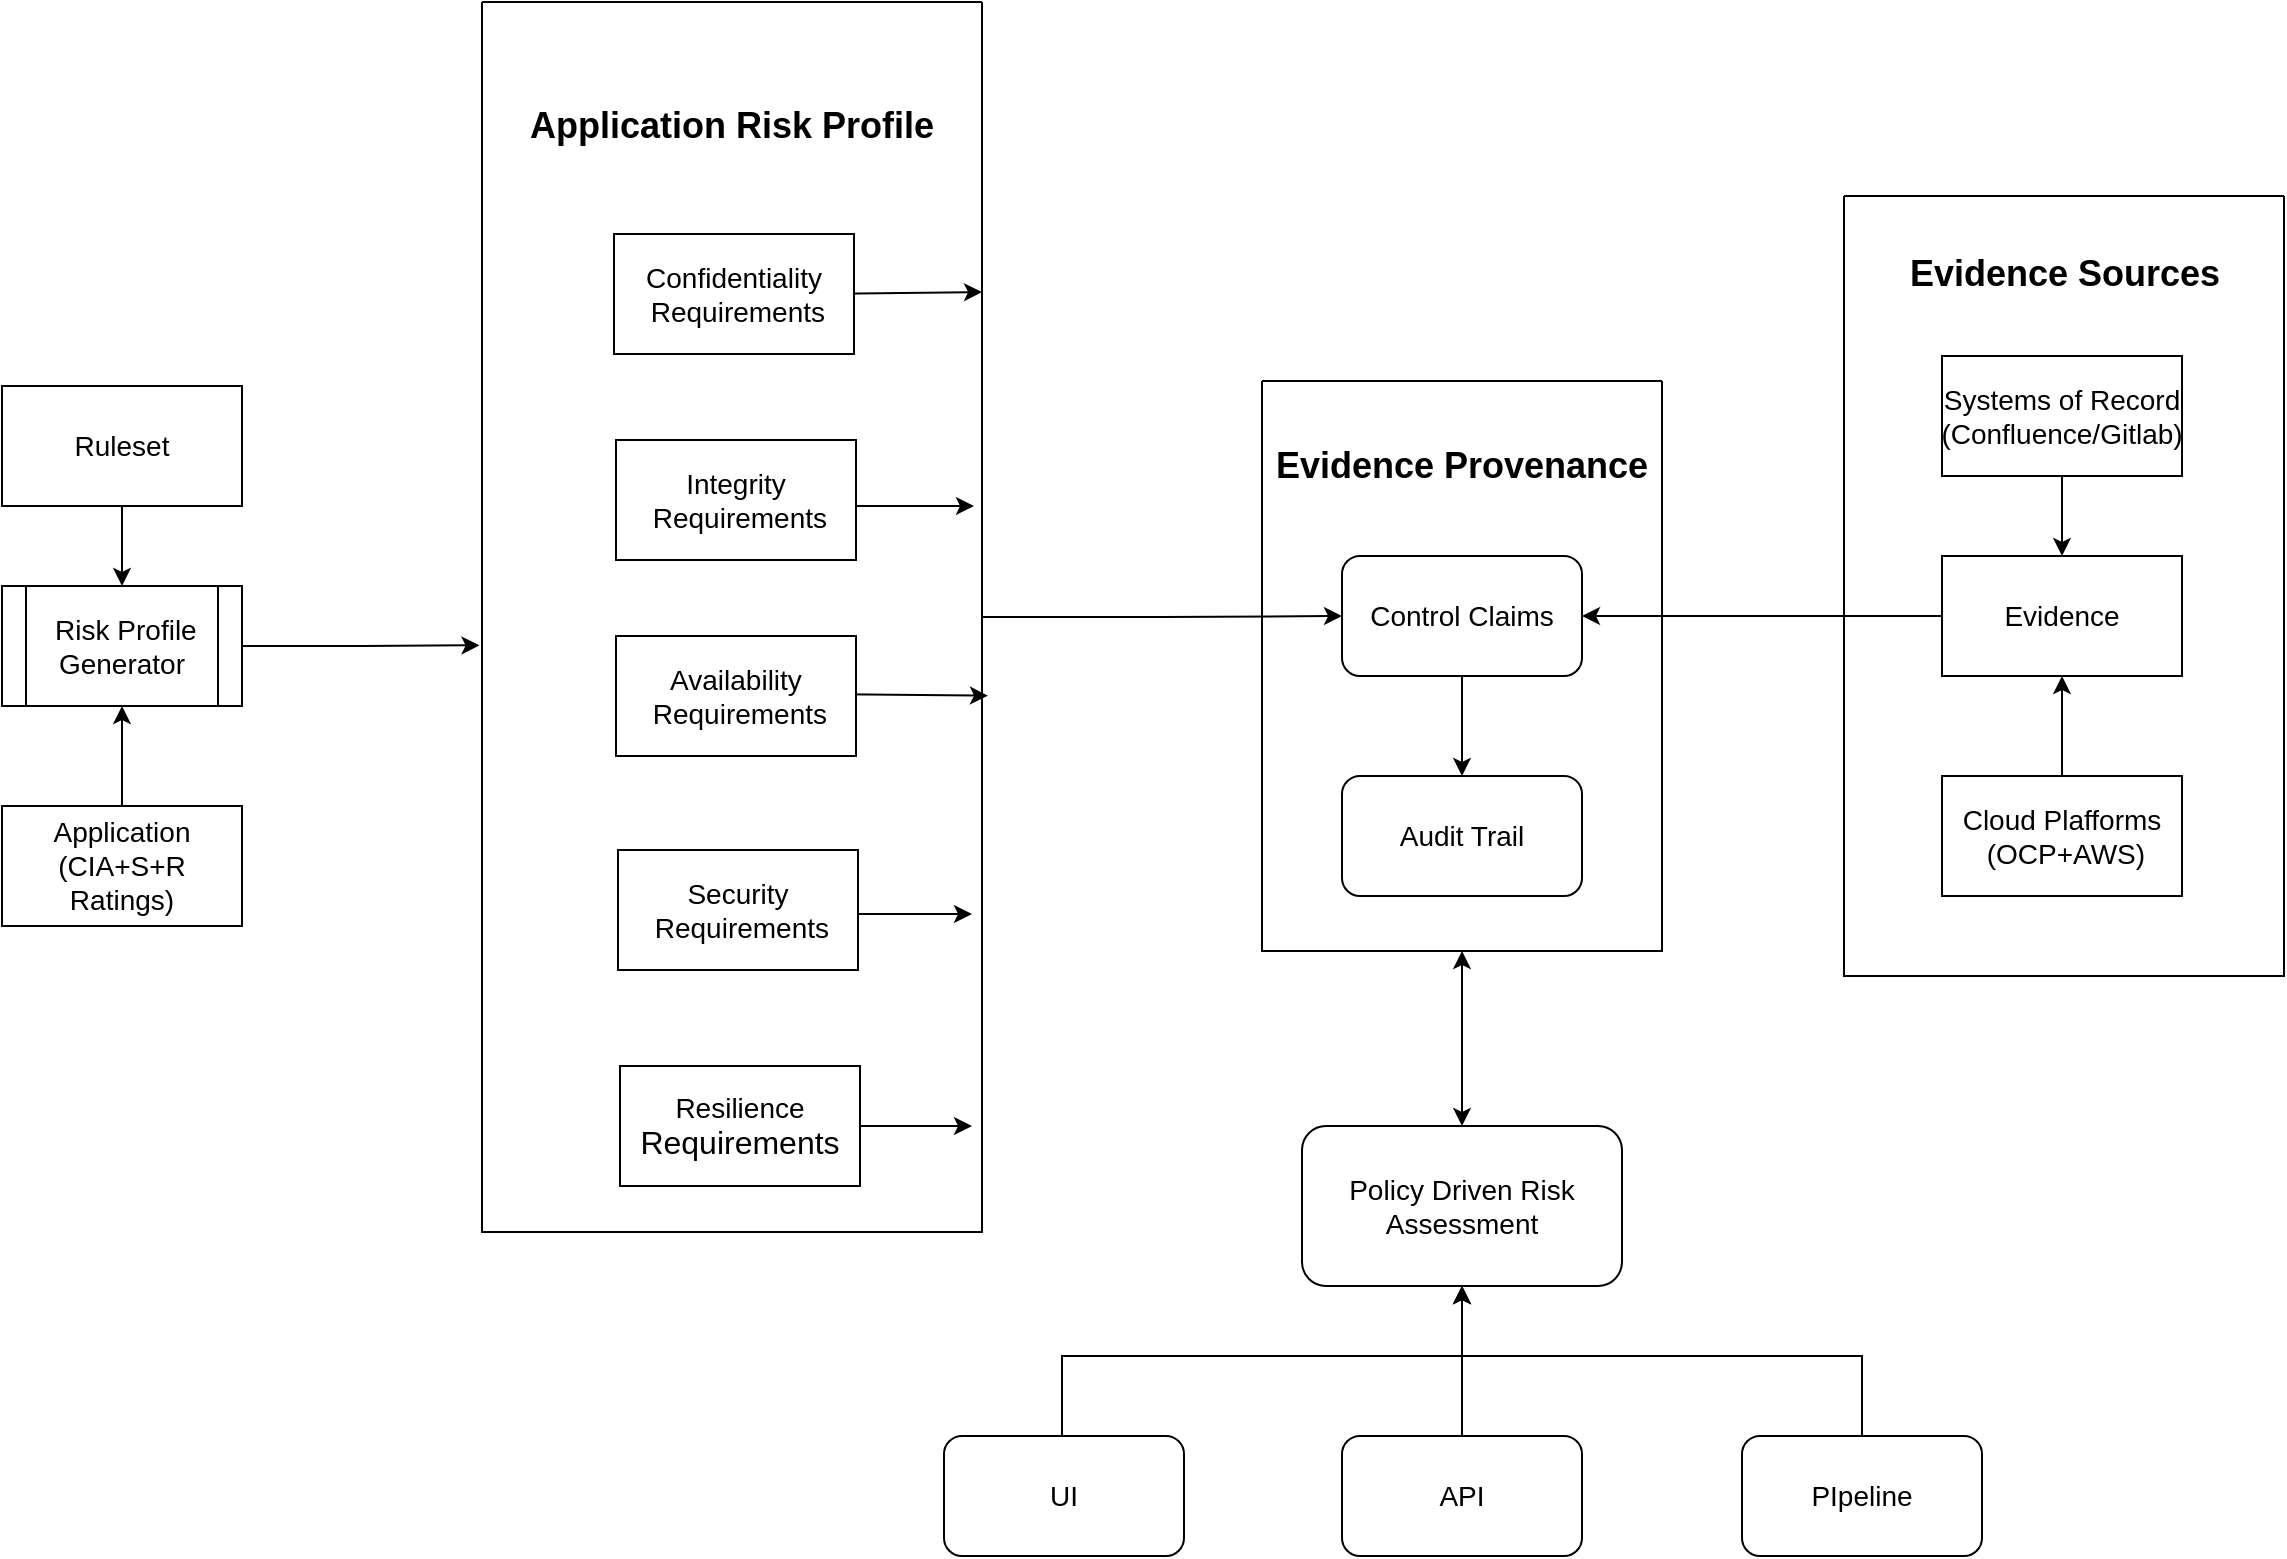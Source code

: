 <mxfile version="28.1.2">
  <diagram name="Page-1" id="lJcdyZTlQpT6aCX-X_ky">
    <mxGraphModel dx="1731" dy="774" grid="1" gridSize="10" guides="1" tooltips="1" connect="1" arrows="1" fold="1" page="1" pageScale="1" pageWidth="850" pageHeight="1100" math="0" shadow="0">
      <root>
        <mxCell id="0" />
        <mxCell id="1" parent="0" />
        <mxCell id="wtUx1DbopO7G4ZG8eznc-2" value="&lt;font style=&quot;font-size: 14px;&quot;&gt;&amp;nbsp;Risk Profile&lt;/font&gt;&lt;div&gt;&lt;font style=&quot;font-size: 14px;&quot;&gt;Generator&lt;/font&gt;&lt;/div&gt;" style="shape=process;whiteSpace=wrap;html=1;backgroundOutline=1;" parent="1" vertex="1">
          <mxGeometry x="60" y="335" width="120" height="60" as="geometry" />
        </mxCell>
        <mxCell id="wtUx1DbopO7G4ZG8eznc-10" value="" style="edgeStyle=orthogonalEdgeStyle;rounded=0;orthogonalLoop=1;jettySize=auto;html=1;" parent="1" source="wtUx1DbopO7G4ZG8eznc-4" target="wtUx1DbopO7G4ZG8eznc-2" edge="1">
          <mxGeometry relative="1" as="geometry" />
        </mxCell>
        <mxCell id="wtUx1DbopO7G4ZG8eznc-4" value="&lt;font style=&quot;font-size: 14px;&quot;&gt;Ruleset&lt;/font&gt;" style="rounded=0;whiteSpace=wrap;html=1;" parent="1" vertex="1">
          <mxGeometry x="60" y="235" width="120" height="60" as="geometry" />
        </mxCell>
        <mxCell id="wtUx1DbopO7G4ZG8eznc-11" value="" style="edgeStyle=orthogonalEdgeStyle;rounded=0;orthogonalLoop=1;jettySize=auto;html=1;" parent="1" source="wtUx1DbopO7G4ZG8eznc-5" target="wtUx1DbopO7G4ZG8eznc-2" edge="1">
          <mxGeometry relative="1" as="geometry" />
        </mxCell>
        <mxCell id="wtUx1DbopO7G4ZG8eznc-5" value="&lt;font style=&quot;font-size: 14px;&quot;&gt;Application&lt;/font&gt;&lt;div&gt;&lt;span style=&quot;font-size: 14px; background-color: transparent; color: light-dark(rgb(0, 0, 0), rgb(255, 255, 255));&quot;&gt;(CIA+S+R Ratings)&lt;/span&gt;&lt;/div&gt;" style="rounded=0;whiteSpace=wrap;html=1;" parent="1" vertex="1">
          <mxGeometry x="60" y="445" width="120" height="60" as="geometry" />
        </mxCell>
        <mxCell id="wtUx1DbopO7G4ZG8eznc-45" style="edgeStyle=orthogonalEdgeStyle;rounded=0;orthogonalLoop=1;jettySize=auto;html=1;entryX=1;entryY=0.5;entryDx=0;entryDy=0;" parent="1" source="wtUx1DbopO7G4ZG8eznc-19" target="wtUx1DbopO7G4ZG8eznc-36" edge="1">
          <mxGeometry relative="1" as="geometry" />
        </mxCell>
        <mxCell id="wtUx1DbopO7G4ZG8eznc-19" value="&lt;font style=&quot;font-size: 14px;&quot;&gt;Evidence&lt;/font&gt;" style="rounded=0;whiteSpace=wrap;html=1;" parent="1" vertex="1">
          <mxGeometry x="1030" y="320" width="120" height="60" as="geometry" />
        </mxCell>
        <mxCell id="wtUx1DbopO7G4ZG8eznc-21" value="" style="edgeStyle=orthogonalEdgeStyle;rounded=0;orthogonalLoop=1;jettySize=auto;html=1;" parent="1" source="wtUx1DbopO7G4ZG8eznc-20" target="wtUx1DbopO7G4ZG8eznc-19" edge="1">
          <mxGeometry relative="1" as="geometry" />
        </mxCell>
        <mxCell id="wtUx1DbopO7G4ZG8eznc-20" value="&lt;font style=&quot;font-size: 14px;&quot;&gt;Cloud Plafforms&lt;/font&gt;&lt;div&gt;&lt;font style=&quot;font-size: 14px;&quot;&gt;&amp;nbsp;(OCP+AWS)&lt;/font&gt;&lt;/div&gt;" style="rounded=0;whiteSpace=wrap;html=1;" parent="1" vertex="1">
          <mxGeometry x="1030" y="430" width="120" height="60" as="geometry" />
        </mxCell>
        <mxCell id="wtUx1DbopO7G4ZG8eznc-23" value="" style="edgeStyle=orthogonalEdgeStyle;rounded=0;orthogonalLoop=1;jettySize=auto;html=1;" parent="1" source="wtUx1DbopO7G4ZG8eznc-22" target="wtUx1DbopO7G4ZG8eznc-19" edge="1">
          <mxGeometry relative="1" as="geometry" />
        </mxCell>
        <mxCell id="wtUx1DbopO7G4ZG8eznc-22" value="&lt;font style=&quot;font-size: 14px;&quot;&gt;Systems of Record&lt;/font&gt;&lt;div&gt;&lt;span style=&quot;font-size: 14px; background-color: transparent; color: light-dark(rgb(0, 0, 0), rgb(255, 255, 255));&quot;&gt;(Confluence/Gitlab)&lt;/span&gt;&lt;/div&gt;" style="rounded=0;whiteSpace=wrap;html=1;" parent="1" vertex="1">
          <mxGeometry x="1030" y="220" width="120" height="60" as="geometry" />
        </mxCell>
        <mxCell id="wtUx1DbopO7G4ZG8eznc-60" style="edgeStyle=orthogonalEdgeStyle;rounded=0;orthogonalLoop=1;jettySize=auto;html=1;entryX=0;entryY=0.5;entryDx=0;entryDy=0;" parent="1" source="wtUx1DbopO7G4ZG8eznc-33" target="wtUx1DbopO7G4ZG8eznc-36" edge="1">
          <mxGeometry relative="1" as="geometry" />
        </mxCell>
        <mxCell id="wtUx1DbopO7G4ZG8eznc-33" value="" style="swimlane;startSize=0;" parent="1" vertex="1">
          <mxGeometry x="300" y="43" width="250" height="615" as="geometry" />
        </mxCell>
        <mxCell id="wtUx1DbopO7G4ZG8eznc-55" value="" style="endArrow=classic;html=1;rounded=0;" parent="wtUx1DbopO7G4ZG8eznc-33" edge="1">
          <mxGeometry width="50" height="50" relative="1" as="geometry">
            <mxPoint x="165" y="146" as="sourcePoint" />
            <mxPoint x="250" y="145" as="targetPoint" />
          </mxGeometry>
        </mxCell>
        <mxCell id="wtUx1DbopO7G4ZG8eznc-56" value="" style="endArrow=classic;html=1;rounded=0;entryX=1;entryY=0.177;entryDx=0;entryDy=0;entryPerimeter=0;" parent="wtUx1DbopO7G4ZG8eznc-33" edge="1">
          <mxGeometry width="50" height="50" relative="1" as="geometry">
            <mxPoint x="166" y="252" as="sourcePoint" />
            <mxPoint x="246" y="252" as="targetPoint" />
          </mxGeometry>
        </mxCell>
        <mxCell id="wtUx1DbopO7G4ZG8eznc-57" value="" style="endArrow=classic;html=1;rounded=0;entryX=1.012;entryY=0.564;entryDx=0;entryDy=0;entryPerimeter=0;" parent="wtUx1DbopO7G4ZG8eznc-33" edge="1" target="wtUx1DbopO7G4ZG8eznc-33">
          <mxGeometry width="50" height="50" relative="1" as="geometry">
            <mxPoint x="165" y="346" as="sourcePoint" />
            <mxPoint x="245" y="346" as="targetPoint" />
          </mxGeometry>
        </mxCell>
        <mxCell id="wtUx1DbopO7G4ZG8eznc-58" value="" style="endArrow=classic;html=1;rounded=0;entryX=1;entryY=0.177;entryDx=0;entryDy=0;entryPerimeter=0;" parent="wtUx1DbopO7G4ZG8eznc-33" edge="1">
          <mxGeometry width="50" height="50" relative="1" as="geometry">
            <mxPoint x="165" y="456" as="sourcePoint" />
            <mxPoint x="245" y="456" as="targetPoint" />
          </mxGeometry>
        </mxCell>
        <mxCell id="wtUx1DbopO7G4ZG8eznc-59" value="" style="endArrow=classic;html=1;rounded=0;entryX=1;entryY=0.177;entryDx=0;entryDy=0;entryPerimeter=0;" parent="wtUx1DbopO7G4ZG8eznc-33" edge="1">
          <mxGeometry width="50" height="50" relative="1" as="geometry">
            <mxPoint x="165" y="562" as="sourcePoint" />
            <mxPoint x="245" y="562" as="targetPoint" />
          </mxGeometry>
        </mxCell>
        <mxCell id="wtUx1DbopO7G4ZG8eznc-6" value="&lt;font style=&quot;font-size: 14px;&quot;&gt;Confidentiality&lt;/font&gt;&lt;div&gt;&lt;font style=&quot;font-size: 14px;&quot;&gt;&amp;nbsp;Requirements&lt;/font&gt;&lt;/div&gt;" style="rounded=0;whiteSpace=wrap;html=1;" parent="wtUx1DbopO7G4ZG8eznc-33" vertex="1">
          <mxGeometry x="66" y="116" width="120" height="60" as="geometry" />
        </mxCell>
        <mxCell id="wtUx1DbopO7G4ZG8eznc-7" value="&lt;font style=&quot;font-size: 14px;&quot;&gt;Integrity&lt;/font&gt;&lt;div&gt;&lt;font style=&quot;font-size: 14px;&quot;&gt;&amp;nbsp;Requirements&lt;/font&gt;&lt;/div&gt;" style="rounded=0;whiteSpace=wrap;html=1;" parent="wtUx1DbopO7G4ZG8eznc-33" vertex="1">
          <mxGeometry x="67" y="219" width="120" height="60" as="geometry" />
        </mxCell>
        <mxCell id="wtUx1DbopO7G4ZG8eznc-8" value="&lt;font style=&quot;font-size: 14px;&quot;&gt;Availability&lt;/font&gt;&lt;div&gt;&lt;font style=&quot;font-size: 14px;&quot;&gt;&amp;nbsp;Requirements&lt;/font&gt;&lt;/div&gt;" style="rounded=0;whiteSpace=wrap;html=1;" parent="wtUx1DbopO7G4ZG8eznc-33" vertex="1">
          <mxGeometry x="67" y="317" width="120" height="60" as="geometry" />
        </mxCell>
        <mxCell id="wtUx1DbopO7G4ZG8eznc-9" value="&lt;font style=&quot;font-size: 14px;&quot;&gt;Security&lt;/font&gt;&lt;div&gt;&lt;font style=&quot;font-size: 14px;&quot;&gt;&amp;nbsp;Requirements&lt;/font&gt;&lt;/div&gt;" style="rounded=0;whiteSpace=wrap;html=1;" parent="wtUx1DbopO7G4ZG8eznc-33" vertex="1">
          <mxGeometry x="68" y="424" width="120" height="60" as="geometry" />
        </mxCell>
        <mxCell id="wtUx1DbopO7G4ZG8eznc-17" value="&lt;font style=&quot;font-size: 14px;&quot;&gt;Resilience&lt;/font&gt;&lt;div&gt;&lt;span style=&quot;font-size: medium; background-color: transparent; color: light-dark(rgb(0, 0, 0), rgb(255, 255, 255));&quot;&gt;Requirements&lt;/span&gt;&lt;/div&gt;" style="rounded=0;whiteSpace=wrap;html=1;" parent="wtUx1DbopO7G4ZG8eznc-33" vertex="1">
          <mxGeometry x="69" y="532" width="120" height="60" as="geometry" />
        </mxCell>
        <mxCell id="wtUx1DbopO7G4ZG8eznc-34" value="&lt;b&gt;&lt;font style=&quot;font-size: 18px;&quot;&gt;Application Risk Profile&lt;/font&gt;&lt;/b&gt;" style="text;html=1;align=center;verticalAlign=middle;whiteSpace=wrap;rounded=0;" parent="wtUx1DbopO7G4ZG8eznc-33" vertex="1">
          <mxGeometry x="10" y="47" width="230" height="30" as="geometry" />
        </mxCell>
        <mxCell id="wtUx1DbopO7G4ZG8eznc-37" value="&lt;font style=&quot;font-size: 14px;&quot;&gt;Audit Trail&lt;/font&gt;" style="rounded=1;whiteSpace=wrap;html=1;" parent="1" vertex="1">
          <mxGeometry x="730" y="430" width="120" height="60" as="geometry" />
        </mxCell>
        <mxCell id="wtUx1DbopO7G4ZG8eznc-38" value="" style="swimlane;startSize=0;" parent="1" vertex="1">
          <mxGeometry x="690" y="232.5" width="200" height="285" as="geometry" />
        </mxCell>
        <mxCell id="wtUx1DbopO7G4ZG8eznc-36" value="&lt;font style=&quot;font-size: 14px;&quot;&gt;Control Claims&lt;/font&gt;" style="rounded=1;whiteSpace=wrap;html=1;" parent="wtUx1DbopO7G4ZG8eznc-38" vertex="1">
          <mxGeometry x="40" y="87.5" width="120" height="60" as="geometry" />
        </mxCell>
        <mxCell id="wtUx1DbopO7G4ZG8eznc-39" value="&lt;b&gt;&lt;font style=&quot;font-size: 18px;&quot;&gt;Evidence Provenance&lt;/font&gt;&lt;/b&gt;" style="text;html=1;align=center;verticalAlign=middle;whiteSpace=wrap;rounded=0;" parent="wtUx1DbopO7G4ZG8eznc-38" vertex="1">
          <mxGeometry x="5" y="27.5" width="190" height="30" as="geometry" />
        </mxCell>
        <mxCell id="wtUx1DbopO7G4ZG8eznc-40" style="edgeStyle=orthogonalEdgeStyle;rounded=0;orthogonalLoop=1;jettySize=auto;html=1;entryX=-0.005;entryY=0.523;entryDx=0;entryDy=0;entryPerimeter=0;" parent="1" source="wtUx1DbopO7G4ZG8eznc-2" target="wtUx1DbopO7G4ZG8eznc-33" edge="1">
          <mxGeometry relative="1" as="geometry" />
        </mxCell>
        <mxCell id="wtUx1DbopO7G4ZG8eznc-44" value="" style="edgeStyle=orthogonalEdgeStyle;rounded=0;orthogonalLoop=1;jettySize=auto;html=1;" parent="1" source="wtUx1DbopO7G4ZG8eznc-36" target="wtUx1DbopO7G4ZG8eznc-37" edge="1">
          <mxGeometry relative="1" as="geometry" />
        </mxCell>
        <mxCell id="wtUx1DbopO7G4ZG8eznc-46" value="&lt;font style=&quot;font-size: 14px;&quot;&gt;Policy Driven Risk&lt;/font&gt;&lt;div&gt;&lt;font style=&quot;font-size: 14px;&quot;&gt;Assessment&lt;/font&gt;&lt;/div&gt;" style="rounded=1;whiteSpace=wrap;html=1;" parent="1" vertex="1">
          <mxGeometry x="710" y="605" width="160" height="80" as="geometry" />
        </mxCell>
        <mxCell id="wtUx1DbopO7G4ZG8eznc-48" value="" style="endArrow=classic;startArrow=classic;html=1;rounded=0;entryX=0.5;entryY=1;entryDx=0;entryDy=0;" parent="1" target="wtUx1DbopO7G4ZG8eznc-38" edge="1">
          <mxGeometry width="50" height="50" relative="1" as="geometry">
            <mxPoint x="790" y="605" as="sourcePoint" />
            <mxPoint x="840" y="555" as="targetPoint" />
          </mxGeometry>
        </mxCell>
        <mxCell id="wtUx1DbopO7G4ZG8eznc-69" style="edgeStyle=orthogonalEdgeStyle;rounded=0;orthogonalLoop=1;jettySize=auto;html=1;entryX=0.5;entryY=1;entryDx=0;entryDy=0;" parent="1" source="wtUx1DbopO7G4ZG8eznc-61" target="wtUx1DbopO7G4ZG8eznc-46" edge="1">
          <mxGeometry relative="1" as="geometry">
            <Array as="points">
              <mxPoint x="590" y="720" />
              <mxPoint x="790" y="720" />
            </Array>
          </mxGeometry>
        </mxCell>
        <mxCell id="wtUx1DbopO7G4ZG8eznc-61" value="&lt;font style=&quot;font-size: 14px;&quot;&gt;UI&lt;/font&gt;" style="rounded=1;whiteSpace=wrap;html=1;" parent="1" vertex="1">
          <mxGeometry x="531" y="760" width="120" height="60" as="geometry" />
        </mxCell>
        <mxCell id="wtUx1DbopO7G4ZG8eznc-67" style="edgeStyle=orthogonalEdgeStyle;rounded=0;orthogonalLoop=1;jettySize=auto;html=1;entryX=0.5;entryY=1;entryDx=0;entryDy=0;" parent="1" source="wtUx1DbopO7G4ZG8eznc-62" target="wtUx1DbopO7G4ZG8eznc-46" edge="1">
          <mxGeometry relative="1" as="geometry" />
        </mxCell>
        <mxCell id="wtUx1DbopO7G4ZG8eznc-62" value="&lt;font style=&quot;font-size: 14px;&quot;&gt;API&lt;/font&gt;" style="rounded=1;whiteSpace=wrap;html=1;" parent="1" vertex="1">
          <mxGeometry x="730" y="760" width="120" height="60" as="geometry" />
        </mxCell>
        <mxCell id="wtUx1DbopO7G4ZG8eznc-71" style="edgeStyle=orthogonalEdgeStyle;rounded=0;orthogonalLoop=1;jettySize=auto;html=1;entryX=0.5;entryY=1;entryDx=0;entryDy=0;" parent="1" source="wtUx1DbopO7G4ZG8eznc-63" target="wtUx1DbopO7G4ZG8eznc-46" edge="1">
          <mxGeometry relative="1" as="geometry">
            <Array as="points">
              <mxPoint x="990" y="720" />
              <mxPoint x="790" y="720" />
            </Array>
          </mxGeometry>
        </mxCell>
        <mxCell id="wtUx1DbopO7G4ZG8eznc-63" value="&lt;font style=&quot;font-size: 14px;&quot;&gt;PIpeline&lt;/font&gt;" style="rounded=1;whiteSpace=wrap;html=1;" parent="1" vertex="1">
          <mxGeometry x="930" y="760" width="120" height="60" as="geometry" />
        </mxCell>
        <mxCell id="wtUx1DbopO7G4ZG8eznc-72" value="" style="swimlane;startSize=0;" parent="1" vertex="1">
          <mxGeometry x="981" y="140" width="220" height="390" as="geometry" />
        </mxCell>
        <mxCell id="wtUx1DbopO7G4ZG8eznc-74" value="&lt;b&gt;&lt;font style=&quot;font-size: 18px;&quot;&gt;Evidence Sources&lt;/font&gt;&lt;/b&gt;" style="text;html=1;align=center;verticalAlign=middle;whiteSpace=wrap;rounded=0;" parent="wtUx1DbopO7G4ZG8eznc-72" vertex="1">
          <mxGeometry x="21.75" y="19" width="176.5" height="40" as="geometry" />
        </mxCell>
      </root>
    </mxGraphModel>
  </diagram>
</mxfile>
